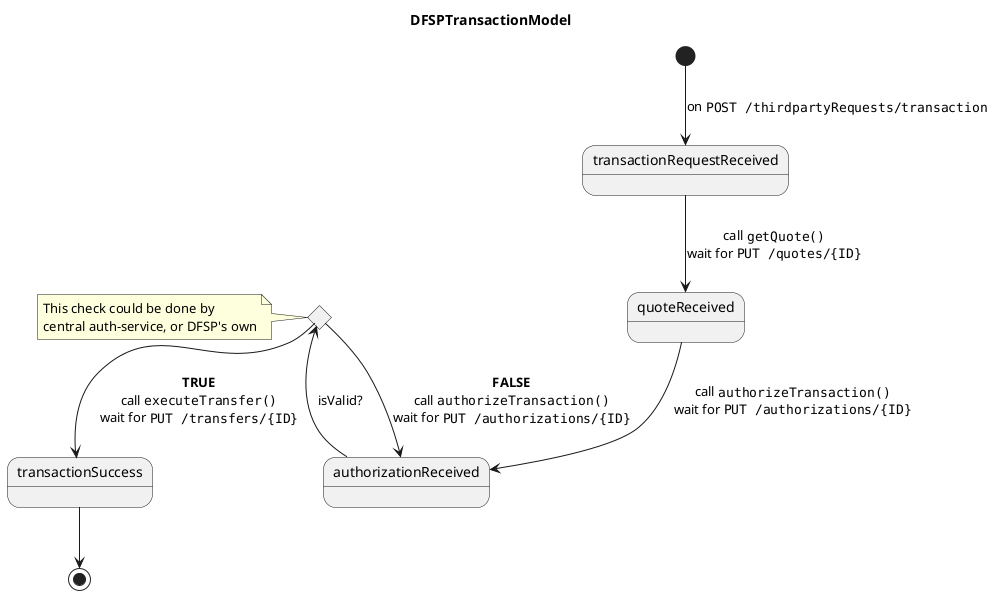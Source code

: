 @startuml DFSPTransactionModel

title DFSPTransactionModel

state isValid <<choice>>

[*] --> transactionRequestReceived: on ""POST /thirdpartyRequests/transaction""
transactionRequestReceived --> quoteReceived: call ""getQuote()""\nwait for ""PUT /quotes/{ID}""
quoteReceived --> authorizationReceived: call ""authorizeTransaction()""\nwait for ""PUT /authorizations/{ID}""
authorizationReceived --> isValid: isValid?
isValid --> transactionSuccess:**TRUE**\ncall ""executeTransfer()""\nwait for ""PUT /transfers/{ID}""
isValid --> authorizationReceived:**FALSE**\ncall ""authorizeTransaction()""\nwait for ""PUT /authorizations/{ID}""
transactionSuccess --> [*]

note left of isValid : This check could be done by\ncentral auth-service, or DFSP's own

@enduml

